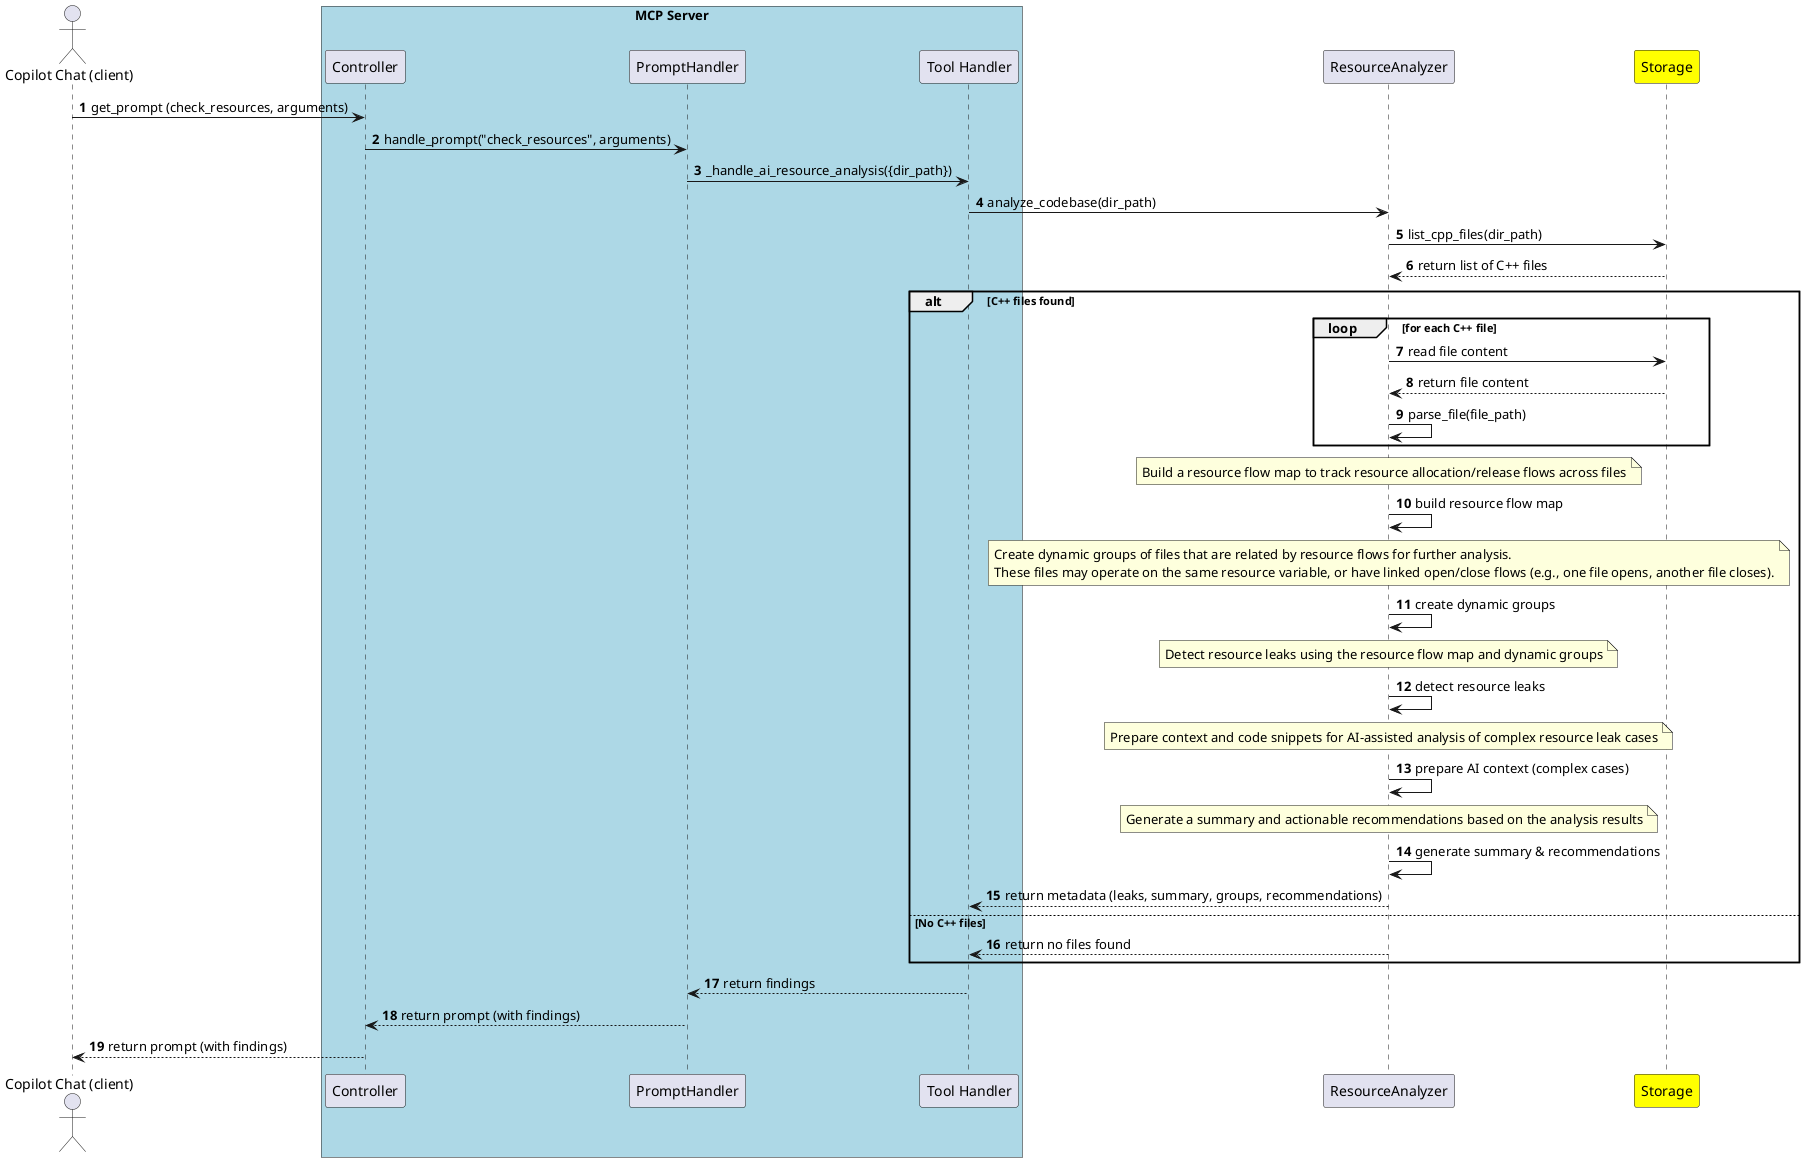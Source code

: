 @startuml
' Step 10: For each C++ file, read its content
' Step 11: Parse each file to extract resource operations (open/close, etc.)
' Step 12: Build a resource flow map to track resource allocation/release flows across files
' Step 13: Create dynamic groups of files related by resource flows
' Step 14: Detect resource leaks based on the resource flow map and groups
' Step 15: Prepare AI context for complex resource leak cases
' Step 16: Generate summary and actionable recommendations
actor "Copilot Chat (client)" as copilot
box "MCP Server" #LightBlue
  participant "Controller" as controller
  participant "PromptHandler" as promptHandler
  participant "Tool Handler" as toolHandler
end box
participant "ResourceAnalyzer" as resourceAnalyzer
participant "Storage" as storage #yellow

autonumber
copilot -> controller : get_prompt (check_resources, arguments)
controller -> promptHandler : handle_prompt("check_resources", arguments)
promptHandler -> toolHandler : _handle_ai_resource_analysis({dir_path})
toolHandler -> resourceAnalyzer : analyze_codebase(dir_path)
resourceAnalyzer -> storage : list_cpp_files(dir_path)
storage --> resourceAnalyzer : return list of C++ files
alt C++ files found
  loop for each C++ file
    ' Step 10: For each C++ file, read its content
    resourceAnalyzer -> storage : read file content
    storage --> resourceAnalyzer : return file content
    ' Step 11: Parse each file to extract resource operations (open/close, etc.)
    resourceAnalyzer -> resourceAnalyzer : parse_file(file_path)
  end
  ' Step 12: Build a resource flow map to track resource allocation/release flows across files
  note over resourceAnalyzer
     Build a resource flow map to track resource allocation/release flows across files
  end note
  resourceAnalyzer -> resourceAnalyzer : build resource flow map

  ' Step 13: Create dynamic groups of files related by resource flows
  note over resourceAnalyzer
     Create dynamic groups of files that are related by resource flows for further analysis.
     These files may operate on the same resource variable, or have linked open/close flows (e.g., one file opens, another file closes).
  end note
  resourceAnalyzer -> resourceAnalyzer : create dynamic groups

  ' Step 14: Detect resource leaks based on the resource flow map and groups
  note over resourceAnalyzer
     Detect resource leaks using the resource flow map and dynamic groups
  end note
  resourceAnalyzer -> resourceAnalyzer : detect resource leaks

  ' Step 15: Prepare AI context for complex resource leak cases
  note over resourceAnalyzer
     Prepare context and code snippets for AI-assisted analysis of complex resource leak cases
  end note
  resourceAnalyzer -> resourceAnalyzer : prepare AI context (complex cases)

  ' Step 16: Generate summary and actionable recommendations
  note over resourceAnalyzer
     Generate a summary and actionable recommendations based on the analysis results
  end note
  resourceAnalyzer -> resourceAnalyzer : generate summary & recommendations
  resourceAnalyzer --> toolHandler : return metadata (leaks, summary, groups, recommendations)
else No C++ files
  resourceAnalyzer --> toolHandler : return no files found
end
toolHandler --> promptHandler : return findings
promptHandler --> controller : return prompt (with findings)
controller --> copilot : return prompt (with findings)
@enduml
